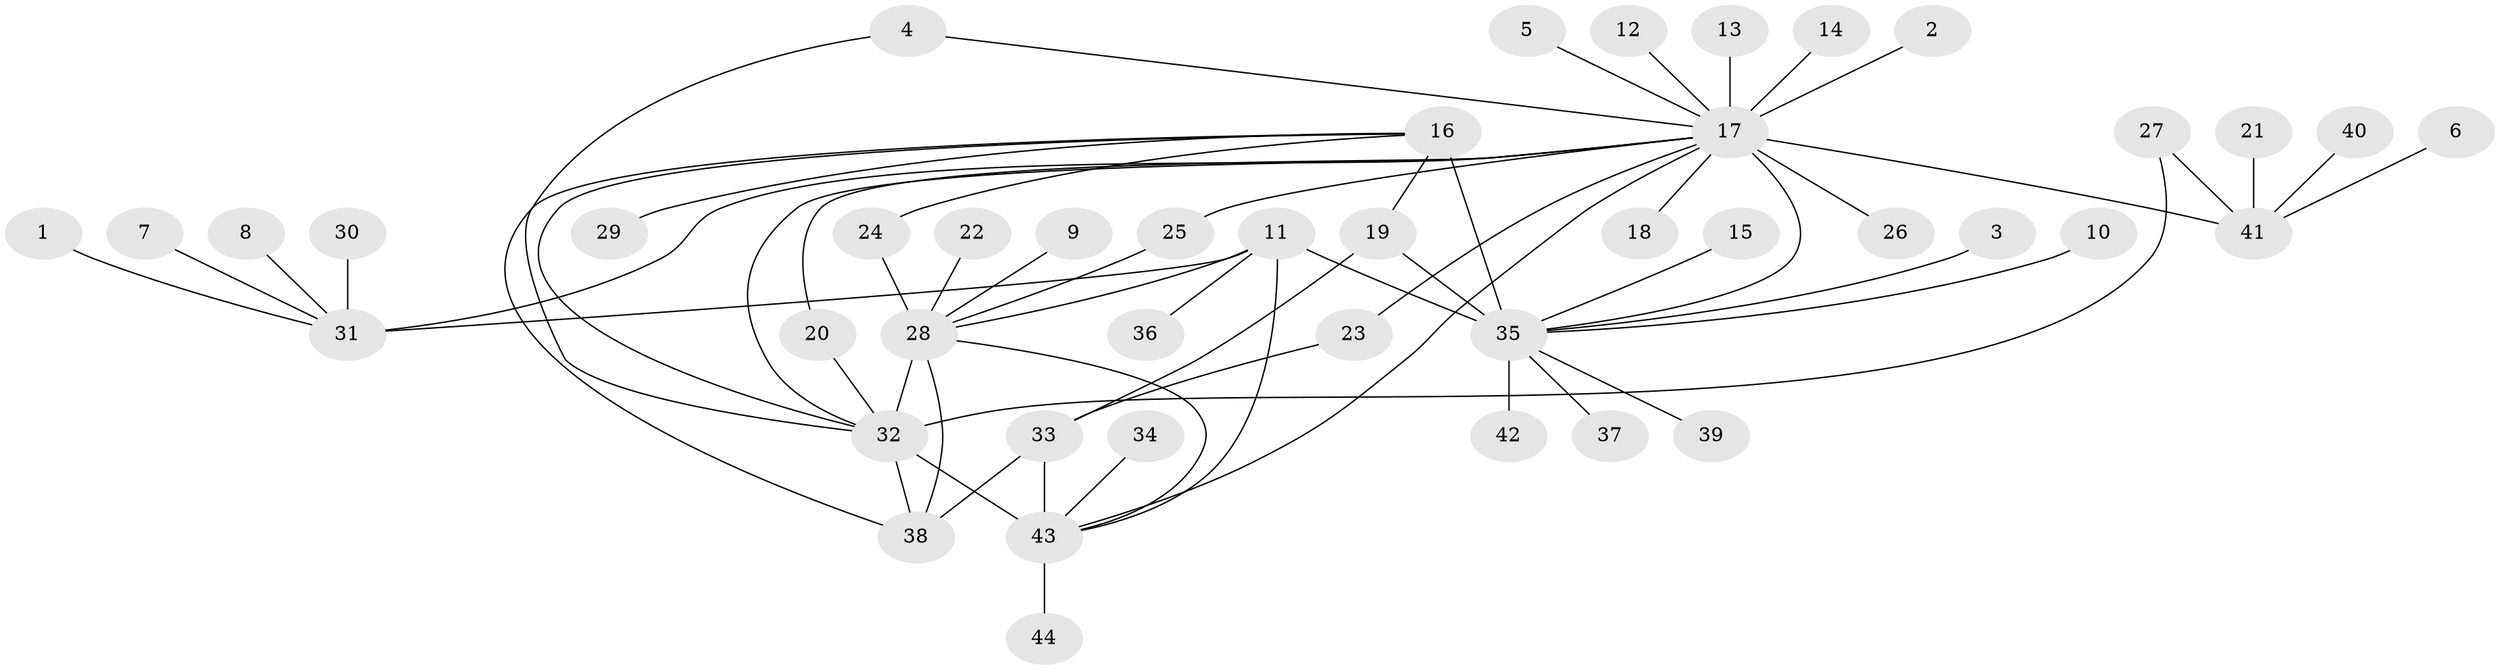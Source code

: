 // original degree distribution, {10: 0.05517241379310345, 7: 0.041379310344827586, 8: 0.06206896551724138, 6: 0.020689655172413793, 13: 0.020689655172413793, 19: 0.006896551724137931, 9: 0.020689655172413793, 15: 0.006896551724137931, 14: 0.006896551724137931, 4: 0.013793103448275862, 1: 0.5517241379310345, 2: 0.1793103448275862, 3: 0.013793103448275862}
// Generated by graph-tools (version 1.1) at 2025/37/03/04/25 23:37:40]
// undirected, 44 vertices, 60 edges
graph export_dot {
  node [color=gray90,style=filled];
  1;
  2;
  3;
  4;
  5;
  6;
  7;
  8;
  9;
  10;
  11;
  12;
  13;
  14;
  15;
  16;
  17;
  18;
  19;
  20;
  21;
  22;
  23;
  24;
  25;
  26;
  27;
  28;
  29;
  30;
  31;
  32;
  33;
  34;
  35;
  36;
  37;
  38;
  39;
  40;
  41;
  42;
  43;
  44;
  1 -- 31 [weight=1.0];
  2 -- 17 [weight=1.0];
  3 -- 35 [weight=1.0];
  4 -- 17 [weight=1.0];
  4 -- 32 [weight=1.0];
  5 -- 17 [weight=1.0];
  6 -- 41 [weight=1.0];
  7 -- 31 [weight=1.0];
  8 -- 31 [weight=1.0];
  9 -- 28 [weight=1.0];
  10 -- 35 [weight=1.0];
  11 -- 28 [weight=1.0];
  11 -- 31 [weight=10.0];
  11 -- 35 [weight=1.0];
  11 -- 36 [weight=1.0];
  11 -- 43 [weight=1.0];
  12 -- 17 [weight=1.0];
  13 -- 17 [weight=1.0];
  14 -- 17 [weight=1.0];
  15 -- 35 [weight=1.0];
  16 -- 19 [weight=1.0];
  16 -- 24 [weight=1.0];
  16 -- 29 [weight=1.0];
  16 -- 32 [weight=1.0];
  16 -- 35 [weight=5.0];
  16 -- 38 [weight=1.0];
  17 -- 18 [weight=1.0];
  17 -- 20 [weight=1.0];
  17 -- 23 [weight=1.0];
  17 -- 25 [weight=1.0];
  17 -- 26 [weight=1.0];
  17 -- 31 [weight=1.0];
  17 -- 32 [weight=1.0];
  17 -- 35 [weight=1.0];
  17 -- 41 [weight=6.0];
  17 -- 43 [weight=1.0];
  19 -- 33 [weight=1.0];
  19 -- 35 [weight=5.0];
  20 -- 32 [weight=1.0];
  21 -- 41 [weight=1.0];
  22 -- 28 [weight=1.0];
  23 -- 33 [weight=1.0];
  24 -- 28 [weight=1.0];
  25 -- 28 [weight=1.0];
  27 -- 32 [weight=1.0];
  27 -- 41 [weight=1.0];
  28 -- 32 [weight=6.0];
  28 -- 38 [weight=1.0];
  28 -- 43 [weight=1.0];
  30 -- 31 [weight=1.0];
  32 -- 38 [weight=1.0];
  32 -- 43 [weight=2.0];
  33 -- 38 [weight=1.0];
  33 -- 43 [weight=10.0];
  34 -- 43 [weight=1.0];
  35 -- 37 [weight=1.0];
  35 -- 39 [weight=1.0];
  35 -- 42 [weight=1.0];
  40 -- 41 [weight=1.0];
  43 -- 44 [weight=1.0];
}
